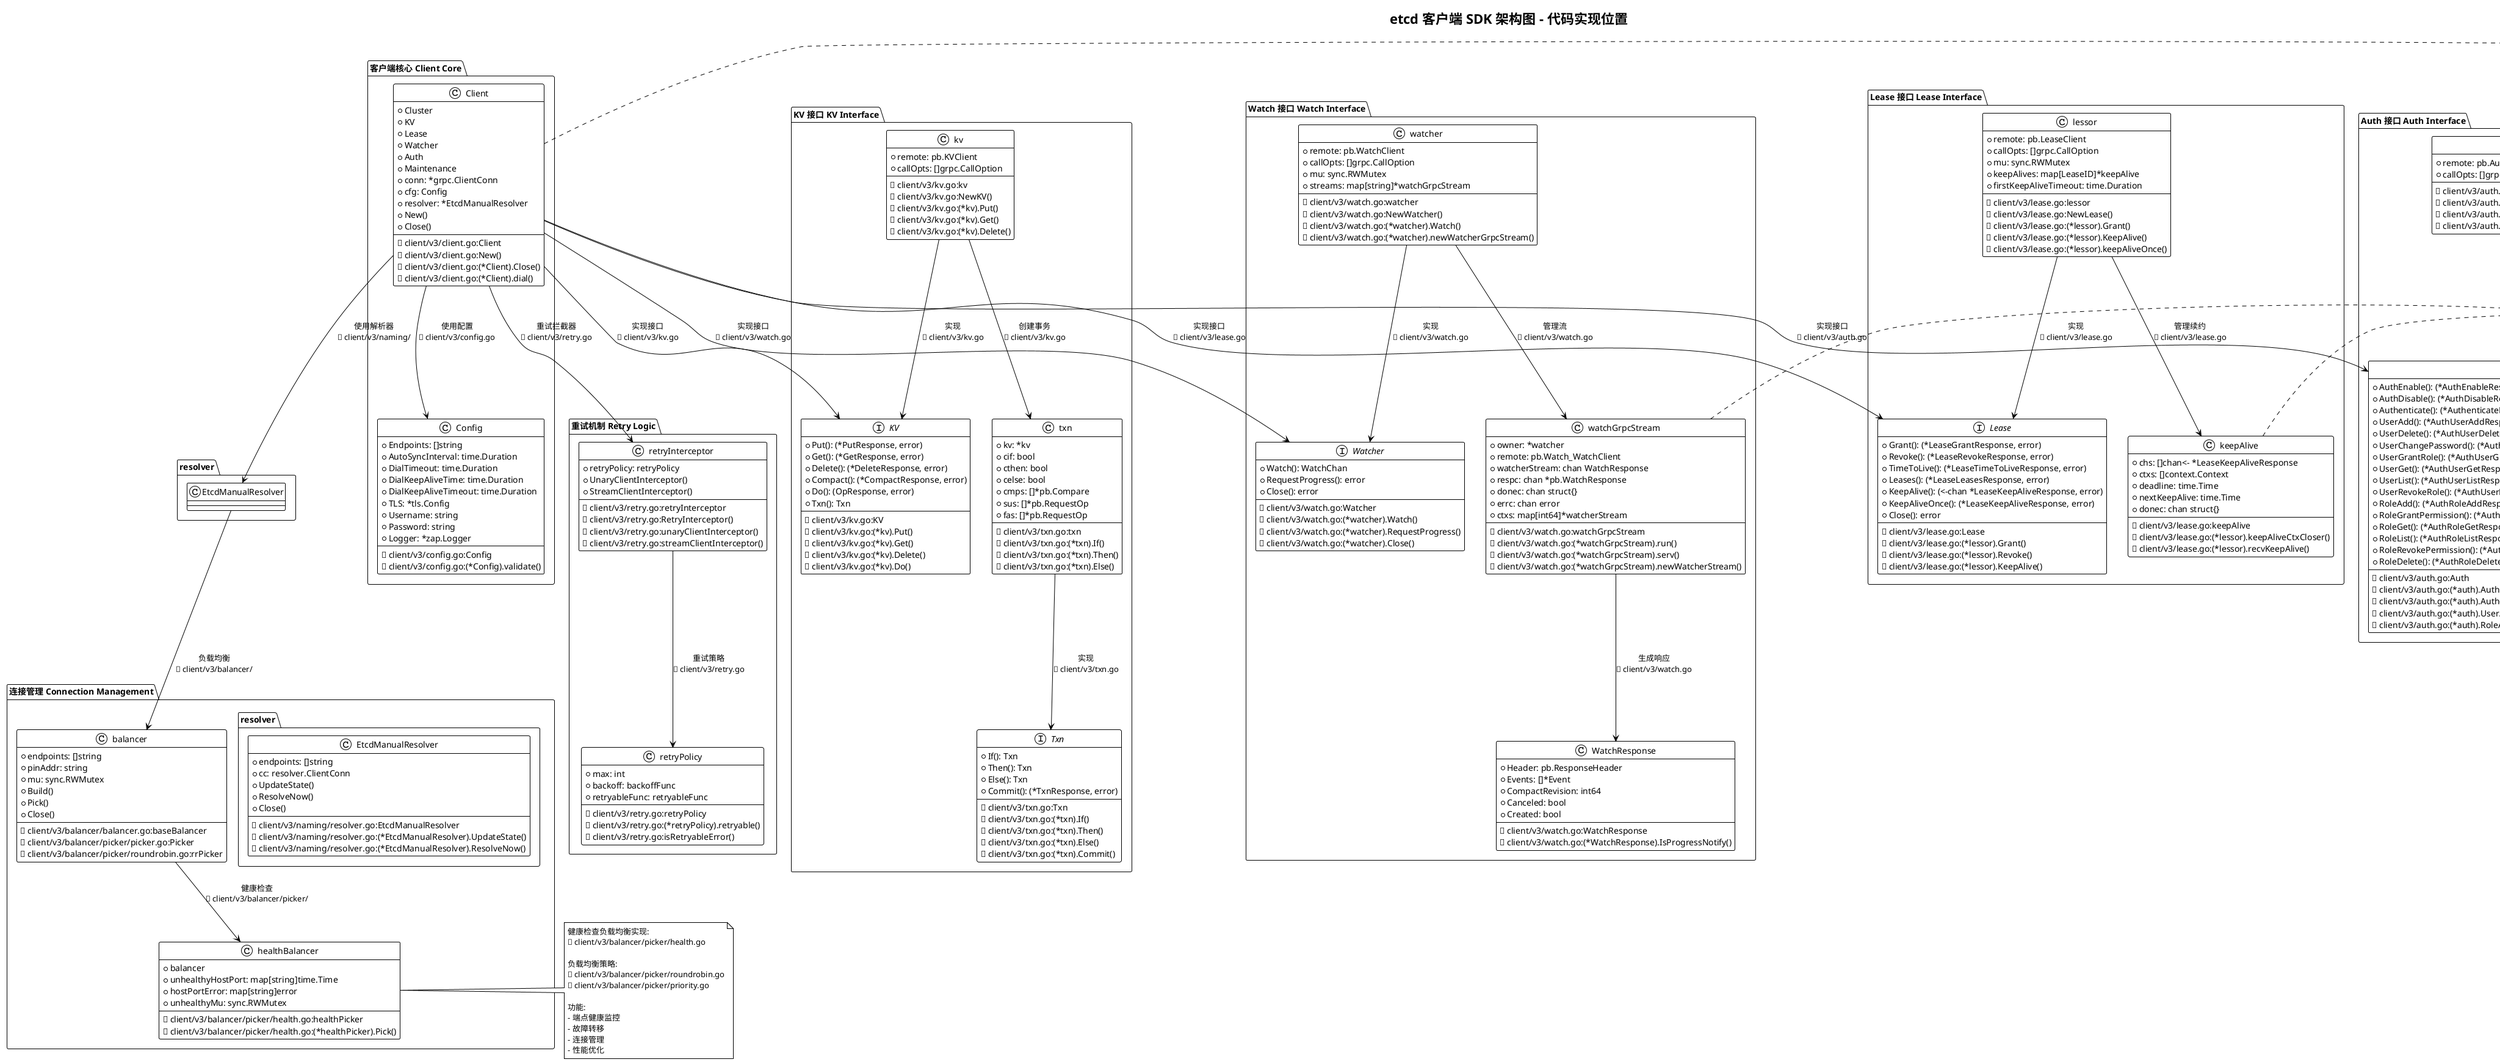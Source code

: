 @startuml client-sdk-architecture-code
!theme plain
title etcd 客户端 SDK 架构图 - 代码实现位置

package "客户端核心 Client Core" {
  class Client {
    +Cluster
    +KV
    +Lease
    +Watcher
    +Auth
    +Maintenance
    +conn: *grpc.ClientConn
    +cfg: Config
    +resolver: *EtcdManualResolver
    +New()
    +Close()
    --
    📁 client/v3/client.go:Client
    📁 client/v3/client.go:New()
    📁 client/v3/client.go:(*Client).Close()
    📁 client/v3/client.go:(*Client).dial()
  }
  
  class Config {
    +Endpoints: []string
    +AutoSyncInterval: time.Duration
    +DialTimeout: time.Duration
    +DialKeepAliveTime: time.Duration
    +DialKeepAliveTimeout: time.Duration
    +TLS: *tls.Config
    +Username: string
    +Password: string
    +Logger: *zap.Logger
    --
    📁 client/v3/config.go:Config
    📁 client/v3/config.go:(*Config).validate()
  }
}

package "KV 接口 KV Interface" {
  interface KV {
    +Put(): (*PutResponse, error)
    +Get(): (*GetResponse, error)
    +Delete(): (*DeleteResponse, error)
    +Compact(): (*CompactResponse, error)
    +Do(): (OpResponse, error)
    +Txn(): Txn
    --
    📁 client/v3/kv.go:KV
    📁 client/v3/kv.go:(*kv).Put()
    📁 client/v3/kv.go:(*kv).Get()
    📁 client/v3/kv.go:(*kv).Delete()
    📁 client/v3/kv.go:(*kv).Do()
  }
  
  class kv {
    +remote: pb.KVClient
    +callOpts: []grpc.CallOption
    --
    📁 client/v3/kv.go:kv
    📁 client/v3/kv.go:NewKV()
    📁 client/v3/kv.go:(*kv).Put()
    📁 client/v3/kv.go:(*kv).Get()
    📁 client/v3/kv.go:(*kv).Delete()
  }
  
  interface Txn {
    +If(): Txn
    +Then(): Txn
    +Else(): Txn
    +Commit(): (*TxnResponse, error)
    --
    📁 client/v3/txn.go:Txn
    📁 client/v3/txn.go:(*txn).If()
    📁 client/v3/txn.go:(*txn).Then()
    📁 client/v3/txn.go:(*txn).Else()
    📁 client/v3/txn.go:(*txn).Commit()
  }
  
  class txn {
    +kv: *kv
    +cif: bool
    +cthen: bool
    +celse: bool
    +cmps: []*pb.Compare
    +sus: []*pb.RequestOp
    +fas: []*pb.RequestOp
    --
    📁 client/v3/txn.go:txn
    📁 client/v3/txn.go:(*txn).If()
    📁 client/v3/txn.go:(*txn).Then()
    📁 client/v3/txn.go:(*txn).Else()
  }
}

package "Watch 接口 Watch Interface" {
  interface Watcher {
    +Watch(): WatchChan
    +RequestProgress(): error
    +Close(): error
    --
    📁 client/v3/watch.go:Watcher
    📁 client/v3/watch.go:(*watcher).Watch()
    📁 client/v3/watch.go:(*watcher).RequestProgress()
    📁 client/v3/watch.go:(*watcher).Close()
  }
  
  class watcher {
    +remote: pb.WatchClient
    +callOpts: []grpc.CallOption
    +mu: sync.RWMutex
    +streams: map[string]*watchGrpcStream
    --
    📁 client/v3/watch.go:watcher
    📁 client/v3/watch.go:NewWatcher()
    📁 client/v3/watch.go:(*watcher).Watch()
    📁 client/v3/watch.go:(*watcher).newWatcherGrpcStream()
  }
  
  class watchGrpcStream {
    +owner: *watcher
    +remote: pb.Watch_WatchClient
    +watcherStream: chan WatchResponse
    +respc: chan *pb.WatchResponse
    +donec: chan struct{}
    +errc: chan error
    +ctxs: map[int64]*watcherStream
    --
    📁 client/v3/watch.go:watchGrpcStream
    📁 client/v3/watch.go:(*watchGrpcStream).run()
    📁 client/v3/watch.go:(*watchGrpcStream).serv()
    📁 client/v3/watch.go:(*watchGrpcStream).newWatcherStream()
  }
  
  class WatchResponse {
    +Header: pb.ResponseHeader
    +Events: []*Event
    +CompactRevision: int64
    +Canceled: bool
    +Created: bool
    --
    📁 client/v3/watch.go:WatchResponse
    📁 client/v3/watch.go:(*WatchResponse).IsProgressNotify()
  }
}

package "Lease 接口 Lease Interface" {
  interface Lease {
    +Grant(): (*LeaseGrantResponse, error)
    +Revoke(): (*LeaseRevokeResponse, error)
    +TimeToLive(): (*LeaseTimeToLiveResponse, error)
    +Leases(): (*LeaseLeasesResponse, error)
    +KeepAlive(): (<-chan *LeaseKeepAliveResponse, error)
    +KeepAliveOnce(): (*LeaseKeepAliveResponse, error)
    +Close(): error
    --
    📁 client/v3/lease.go:Lease
    📁 client/v3/lease.go:(*lessor).Grant()
    📁 client/v3/lease.go:(*lessor).Revoke()
    📁 client/v3/lease.go:(*lessor).KeepAlive()
  }
  
  class lessor {
    +remote: pb.LeaseClient
    +callOpts: []grpc.CallOption
    +mu: sync.RWMutex
    +keepAlives: map[LeaseID]*keepAlive
    +firstKeepAliveTimeout: time.Duration
    --
    📁 client/v3/lease.go:lessor
    📁 client/v3/lease.go:NewLease()
    📁 client/v3/lease.go:(*lessor).Grant()
    📁 client/v3/lease.go:(*lessor).KeepAlive()
    📁 client/v3/lease.go:(*lessor).keepAliveOnce()
  }
  
  class keepAlive {
    +chs: []chan<- *LeaseKeepAliveResponse
    +ctxs: []context.Context
    +deadline: time.Time
    +nextKeepAlive: time.Time
    +donec: chan struct{}
    --
    📁 client/v3/lease.go:keepAlive
    📁 client/v3/lease.go:(*lessor).keepAliveCtxCloser()
    📁 client/v3/lease.go:(*lessor).recvKeepAlive()
  }
}

package "Auth 接口 Auth Interface" {
  interface Auth {
    +AuthEnable(): (*AuthEnableResponse, error)
    +AuthDisable(): (*AuthDisableResponse, error)
    +Authenticate(): (*AuthenticateResponse, error)
    +UserAdd(): (*AuthUserAddResponse, error)
    +UserDelete(): (*AuthUserDeleteResponse, error)
    +UserChangePassword(): (*AuthUserChangePasswordResponse, error)
    +UserGrantRole(): (*AuthUserGrantRoleResponse, error)
    +UserGet(): (*AuthUserGetResponse, error)
    +UserList(): (*AuthUserListResponse, error)
    +UserRevokeRole(): (*AuthUserRevokeRoleResponse, error)
    +RoleAdd(): (*AuthRoleAddResponse, error)
    +RoleGrantPermission(): (*AuthRoleGrantPermissionResponse, error)
    +RoleGet(): (*AuthRoleGetResponse, error)
    +RoleList(): (*AuthRoleListResponse, error)
    +RoleRevokePermission(): (*AuthRoleRevokePermissionResponse, error)
    +RoleDelete(): (*AuthRoleDeleteResponse, error)
    --
    📁 client/v3/auth.go:Auth
    📁 client/v3/auth.go:(*auth).AuthEnable()
    📁 client/v3/auth.go:(*auth).Authenticate()
    📁 client/v3/auth.go:(*auth).UserAdd()
    📁 client/v3/auth.go:(*auth).RoleAdd()
  }
  
  class auth {
    +remote: pb.AuthClient
    +callOpts: []grpc.CallOption
    --
    📁 client/v3/auth.go:auth
    📁 client/v3/auth.go:NewAuth()
    📁 client/v3/auth.go:(*auth).Authenticate()
    📁 client/v3/auth.go:(*auth).UserAdd()
  }
}

package "连接管理 Connection Management" {
  class resolver.EtcdManualResolver {
    +endpoints: []string
    +cc: resolver.ClientConn
    +UpdateState()
    +ResolveNow()
    +Close()
    --
    📁 client/v3/naming/resolver.go:EtcdManualResolver
    📁 client/v3/naming/resolver.go:(*EtcdManualResolver).UpdateState()
    📁 client/v3/naming/resolver.go:(*EtcdManualResolver).ResolveNow()
  }
  
  class balancer {
    +endpoints: []string
    +pinAddr: string
    +mu: sync.RWMutex
    +Build()
    +Pick()
    +Close()
    --
    📁 client/v3/balancer/balancer.go:baseBalancer
    📁 client/v3/balancer/picker/picker.go:Picker
    📁 client/v3/balancer/picker/roundrobin.go:rrPicker
  }
  
  class healthBalancer {
    +balancer
    +unhealthyHostPort: map[string]time.Time
    +hostPortError: map[string]error
    +unhealthyMu: sync.RWMutex
    --
    📁 client/v3/balancer/picker/health.go:healthPicker
    📁 client/v3/balancer/picker/health.go:(*healthPicker).Pick()
  }
}

package "重试机制 Retry Logic" {
  class retryInterceptor {
    +retryPolicy: retryPolicy
    +UnaryClientInterceptor()
    +StreamClientInterceptor()
    --
    📁 client/v3/retry.go:retryInterceptor
    📁 client/v3/retry.go:RetryInterceptor()
    📁 client/v3/retry.go:unaryClientInterceptor()
    📁 client/v3/retry.go:streamClientInterceptor()
  }
  
  class retryPolicy {
    +max: int
    +backoff: backoffFunc
    +retryableFunc: retryableFunc
    --
    📁 client/v3/retry.go:retryPolicy
    📁 client/v3/retry.go:(*retryPolicy).retryable()
    📁 client/v3/retry.go:isRetryableError()
  }
}

' 关系连接
Client --> Config : 使用配置\n📁 client/v3/config.go
Client --> KV : 实现接口\n📁 client/v3/kv.go
Client --> Watcher : 实现接口\n📁 client/v3/watch.go
Client --> Lease : 实现接口\n📁 client/v3/lease.go
Client --> Auth : 实现接口\n📁 client/v3/auth.go

kv --> KV : 实现\n📁 client/v3/kv.go
txn --> Txn : 实现\n📁 client/v3/txn.go
kv --> txn : 创建事务\n📁 client/v3/kv.go

watcher --> Watcher : 实现\n📁 client/v3/watch.go
watcher --> watchGrpcStream : 管理流\n📁 client/v3/watch.go
watchGrpcStream --> WatchResponse : 生成响应\n📁 client/v3/watch.go

lessor --> Lease : 实现\n📁 client/v3/lease.go
lessor --> keepAlive : 管理续约\n📁 client/v3/lease.go

auth --> Auth : 实现\n📁 client/v3/auth.go

Client --> resolver.EtcdManualResolver : 使用解析器\n📁 client/v3/naming/
resolver.EtcdManualResolver --> balancer : 负载均衡\n📁 client/v3/balancer/
balancer --> healthBalancer : 健康检查\n📁 client/v3/balancer/picker/

Client --> retryInterceptor : 重试拦截器\n📁 client/v3/retry.go
retryInterceptor --> retryPolicy : 重试策略\n📁 client/v3/retry.go

note right of Client
  客户端主入口实现:
  📁 client/v3/client.go
  
  关键方法:
  - New(): 创建客户端实例
  - dial(): 建立 gRPC 连接
  - Close(): 关闭客户端连接
  - Sync(): 同步端点列表
  
  配置管理:
  📁 client/v3/config.go
  - Config: 客户端配置结构
  - validate(): 配置验证
end note

note right of watchGrpcStream
  Watch 流管理实现:
  📁 client/v3/watch.go
  
  核心方法:
  - run(): 主运行循环
  - serv(): 服务处理循环
  - newWatcherStream(): 创建监听流
  - closeWatcherStream(): 关闭监听流
  
  流管理:
  - 维护 gRPC 双向流
  - 处理事件分发
  - 管理多个监听器
  - 错误处理和重连
end note

note right of keepAlive
  租约续期管理实现:
  📁 client/v3/lease.go
  
  续期机制:
  - keepAliveCtxCloser(): 上下文关闭处理
  - recvKeepAlive(): 接收续期响应
  - sendKeepAliveLoop(): 发送续期循环
  
  特性:
  - 自动续期机制
  - 多通道支持
  - 超时处理
  - 生命周期管理
end note

note right of healthBalancer
  健康检查负载均衡实现:
  📁 client/v3/balancer/picker/health.go
  
  负载均衡策略:
  📁 client/v3/balancer/picker/roundrobin.go
  📁 client/v3/balancer/picker/priority.go
  
  功能:
  - 端点健康监控
  - 故障转移
  - 连接管理
  - 性能优化
end note

note as N1
  客户端初始化流程:
  
  1. client/v3/client.go:New()
     ↓
  2. client/v3/client.go:(*Client).dial()
     ↓
  3. client/v3/naming/resolver.go:NewBuilder()
     ↓
  4. client/v3/balancer/balancer.go:newBaseBalancer()
     ↓
  5. client/v3/retry.go:RetryInterceptor()
     ↓
  6. google.golang.org/grpc:DialContext()
  
  接口创建:
  - NewKV(): KV 接口
  - NewWatcher(): Watch 接口  
  - NewLease(): Lease 接口
  - NewAuth(): Auth 接口
  - NewCluster(): Cluster 接口
  - NewMaintenance(): Maintenance 接口
end note

@enduml
